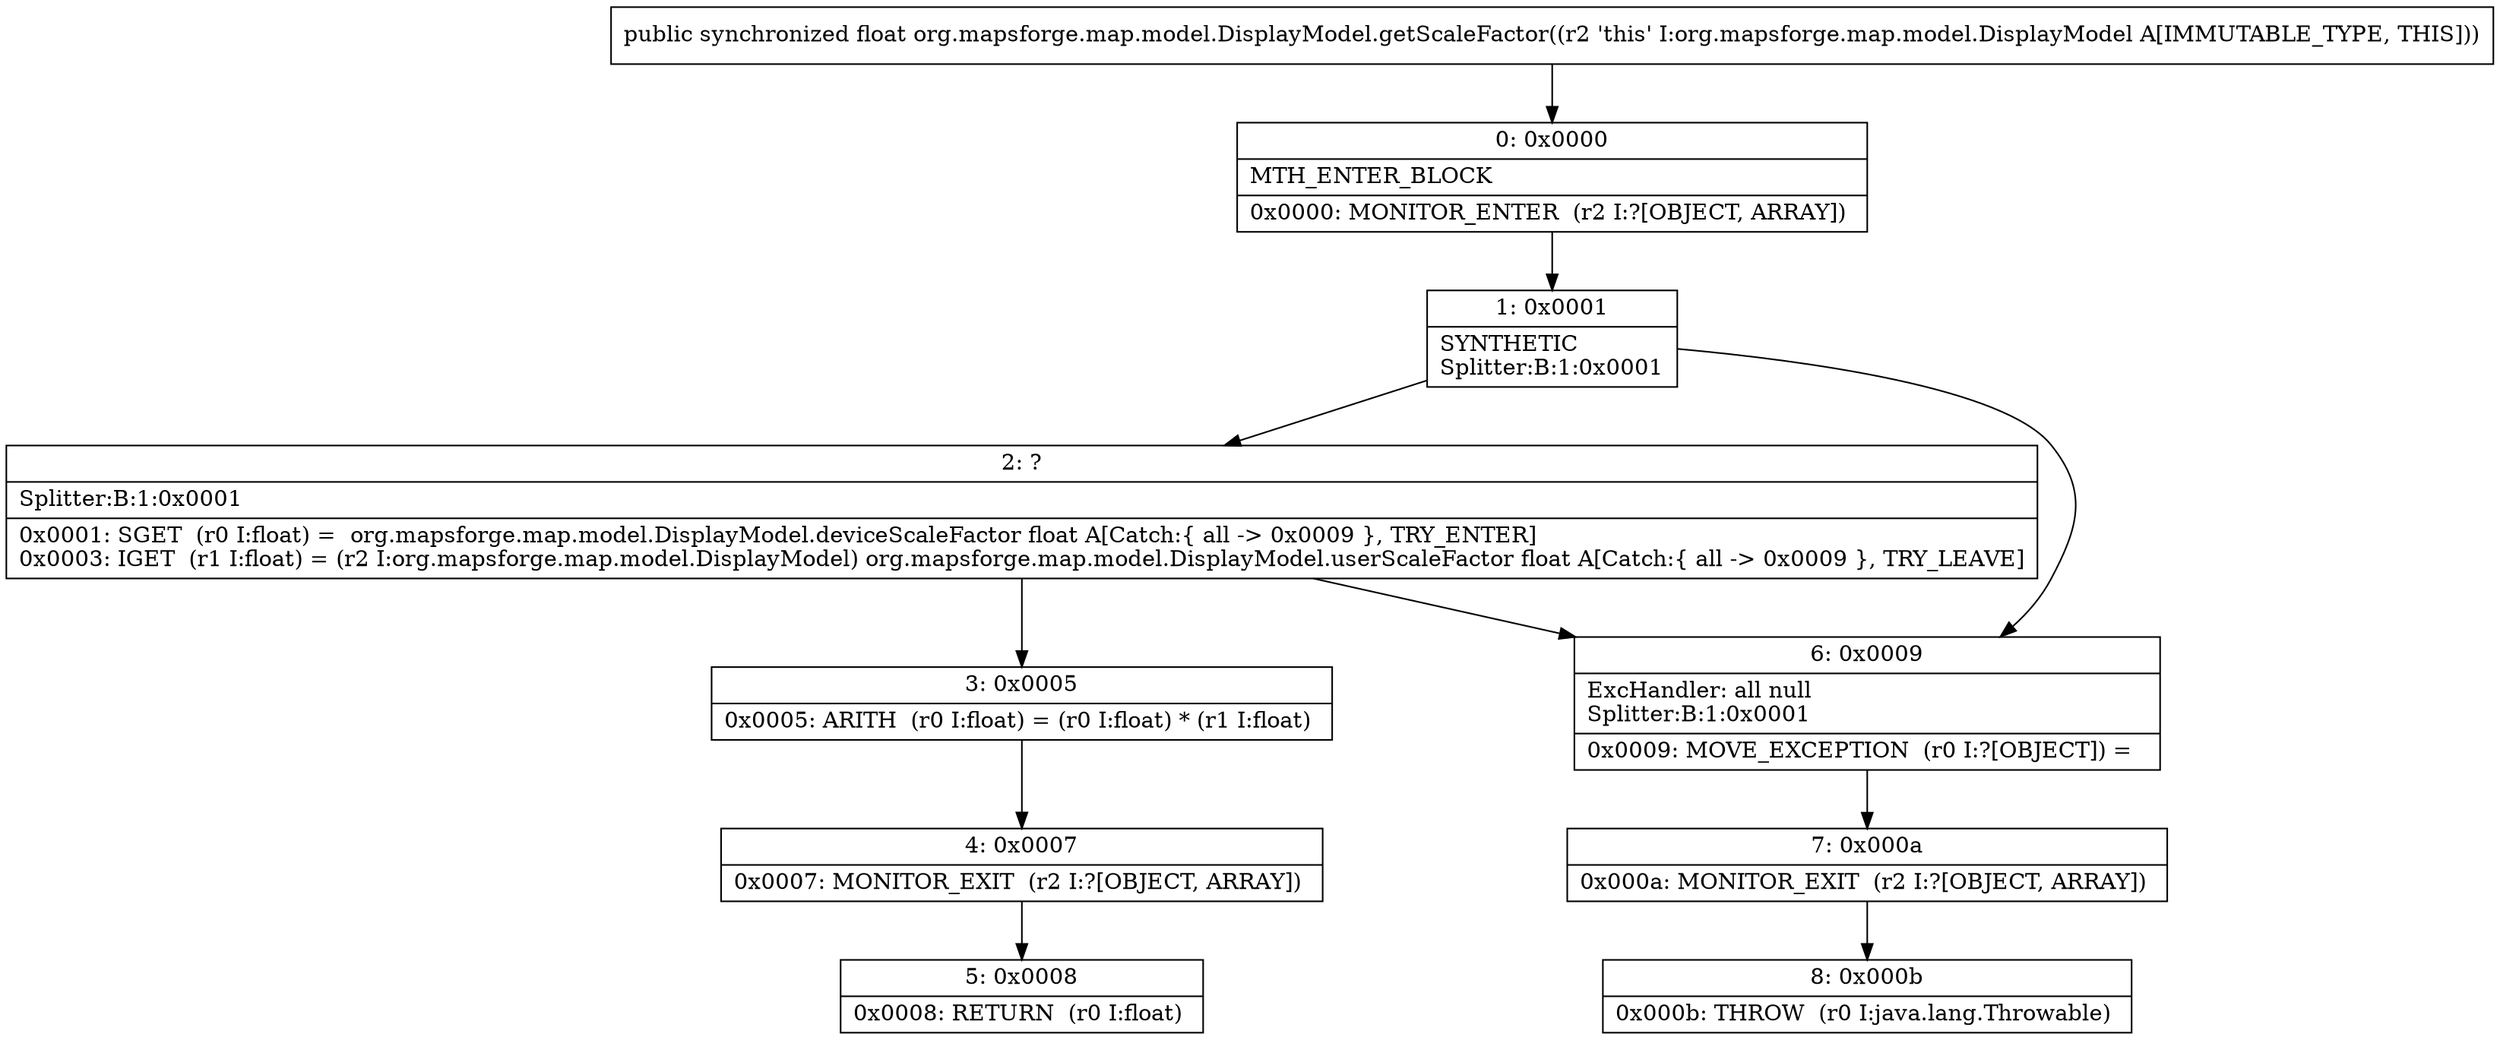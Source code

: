 digraph "CFG fororg.mapsforge.map.model.DisplayModel.getScaleFactor()F" {
Node_0 [shape=record,label="{0\:\ 0x0000|MTH_ENTER_BLOCK\l|0x0000: MONITOR_ENTER  (r2 I:?[OBJECT, ARRAY]) \l}"];
Node_1 [shape=record,label="{1\:\ 0x0001|SYNTHETIC\lSplitter:B:1:0x0001\l}"];
Node_2 [shape=record,label="{2\:\ ?|Splitter:B:1:0x0001\l|0x0001: SGET  (r0 I:float) =  org.mapsforge.map.model.DisplayModel.deviceScaleFactor float A[Catch:\{ all \-\> 0x0009 \}, TRY_ENTER]\l0x0003: IGET  (r1 I:float) = (r2 I:org.mapsforge.map.model.DisplayModel) org.mapsforge.map.model.DisplayModel.userScaleFactor float A[Catch:\{ all \-\> 0x0009 \}, TRY_LEAVE]\l}"];
Node_3 [shape=record,label="{3\:\ 0x0005|0x0005: ARITH  (r0 I:float) = (r0 I:float) * (r1 I:float) \l}"];
Node_4 [shape=record,label="{4\:\ 0x0007|0x0007: MONITOR_EXIT  (r2 I:?[OBJECT, ARRAY]) \l}"];
Node_5 [shape=record,label="{5\:\ 0x0008|0x0008: RETURN  (r0 I:float) \l}"];
Node_6 [shape=record,label="{6\:\ 0x0009|ExcHandler: all null\lSplitter:B:1:0x0001\l|0x0009: MOVE_EXCEPTION  (r0 I:?[OBJECT]) =  \l}"];
Node_7 [shape=record,label="{7\:\ 0x000a|0x000a: MONITOR_EXIT  (r2 I:?[OBJECT, ARRAY]) \l}"];
Node_8 [shape=record,label="{8\:\ 0x000b|0x000b: THROW  (r0 I:java.lang.Throwable) \l}"];
MethodNode[shape=record,label="{public synchronized float org.mapsforge.map.model.DisplayModel.getScaleFactor((r2 'this' I:org.mapsforge.map.model.DisplayModel A[IMMUTABLE_TYPE, THIS])) }"];
MethodNode -> Node_0;
Node_0 -> Node_1;
Node_1 -> Node_2;
Node_1 -> Node_6;
Node_2 -> Node_3;
Node_2 -> Node_6;
Node_3 -> Node_4;
Node_4 -> Node_5;
Node_6 -> Node_7;
Node_7 -> Node_8;
}

